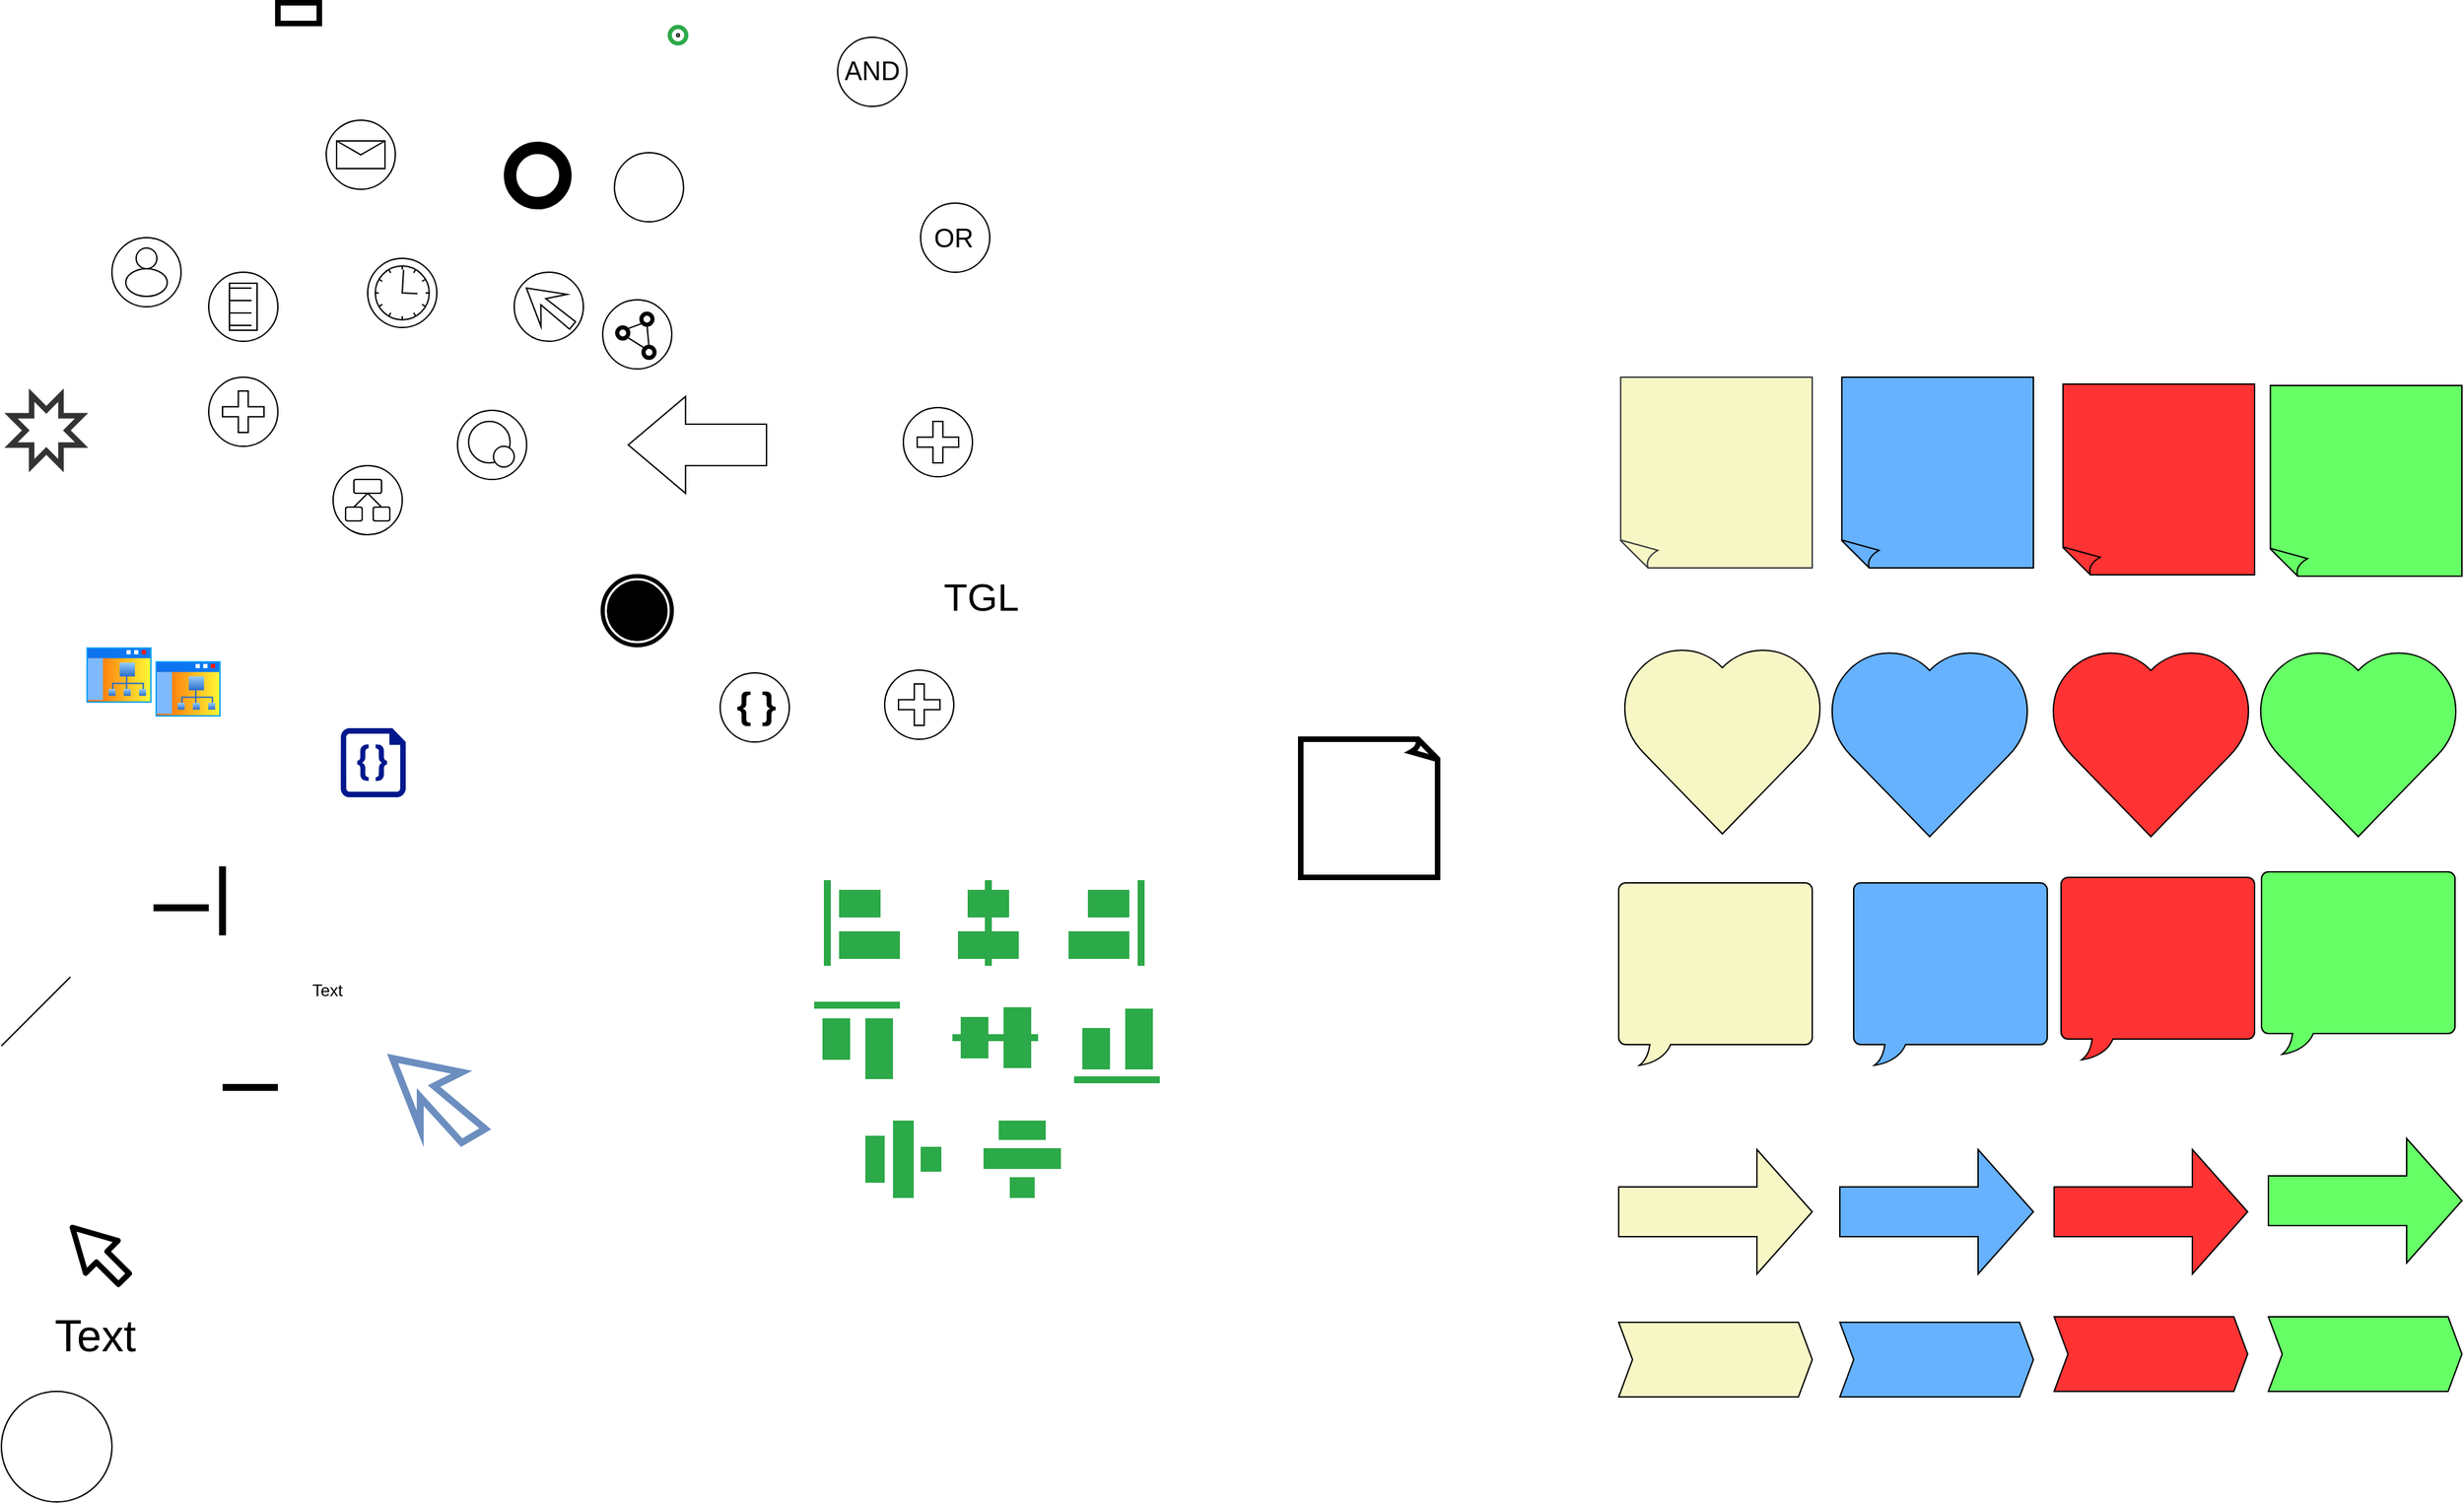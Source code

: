 <mxfile version="11.1.4" type="device"><diagram id="MKchFm_gCQzpG7gEIsij" name="Page-1"><mxGraphModel dx="1843" dy="1303" grid="1" gridSize="10" guides="1" tooltips="1" connect="1" arrows="1" fold="1" page="1" pageScale="1" pageWidth="2339" pageHeight="3300" background="none" math="0" shadow="0"><root><mxCell id="0"/><mxCell id="1" parent="0"/><mxCell id="wFlsKhFSELCTzYwG2YkQ-5" value="" style="shape=mxgraph.bpmn.shape;html=1;verticalLabelPosition=bottom;labelBackgroundColor=#ffffff;verticalAlign=top;align=center;perimeter=ellipsePerimeter;outlineConnect=0;outline=standard;symbol=general;" parent="1" vertex="1"><mxGeometry x="553.5" y="153.5" width="50" height="50" as="geometry"/></mxCell><mxCell id="wFlsKhFSELCTzYwG2YkQ-6" value="" style="shape=mxgraph.bpmn.shape;html=1;verticalLabelPosition=bottom;labelBackgroundColor=#ffffff;verticalAlign=top;align=center;perimeter=ellipsePerimeter;outlineConnect=0;outline=end;symbol=general;strokeWidth=3;" parent="1" vertex="1"><mxGeometry x="478" y="150" width="40" height="40" as="geometry"/></mxCell><mxCell id="wFlsKhFSELCTzYwG2YkQ-7" value="" style="shape=mxgraph.bpmn.shape;html=1;verticalLabelPosition=bottom;labelBackgroundColor=#ffffff;verticalAlign=top;align=center;perimeter=ellipsePerimeter;outlineConnect=0;outline=standard;symbol=message;" parent="1" vertex="1"><mxGeometry x="345" y="130" width="50" height="50" as="geometry"/></mxCell><mxCell id="wFlsKhFSELCTzYwG2YkQ-8" value="" style="shape=mxgraph.bpmn.shape;html=1;verticalLabelPosition=bottom;labelBackgroundColor=#ffffff;verticalAlign=top;align=center;perimeter=ellipsePerimeter;outlineConnect=0;outline=standard;symbol=timer;" parent="1" vertex="1"><mxGeometry x="375" y="230" width="50" height="50" as="geometry"/></mxCell><mxCell id="wFlsKhFSELCTzYwG2YkQ-11" value="" style="shape=mxgraph.bpmn.shape;html=1;verticalLabelPosition=bottom;labelBackgroundColor=#ffffff;verticalAlign=top;align=center;perimeter=ellipsePerimeter;outlineConnect=0;outline=end;symbol=terminate;" parent="1" vertex="1"><mxGeometry x="545" y="460" width="50" height="50" as="geometry"/></mxCell><mxCell id="wFlsKhFSELCTzYwG2YkQ-12" value="" style="shape=mxgraph.bpmn.shape;html=1;verticalLabelPosition=bottom;labelBackgroundColor=#ffffff;verticalAlign=top;align=center;perimeter=ellipsePerimeter;outlineConnect=0;outline=standard;symbol=general;" parent="1" vertex="1"><mxGeometry x="715" y="70" width="50" height="50" as="geometry"/></mxCell><mxCell id="wFlsKhFSELCTzYwG2YkQ-14" value="AND" style="text;html=1;strokeColor=none;fillColor=none;align=center;verticalAlign=middle;whiteSpace=wrap;rounded=0;fontSize=19;" parent="1" vertex="1"><mxGeometry x="720" y="85" width="40" height="20" as="geometry"/></mxCell><mxCell id="wFlsKhFSELCTzYwG2YkQ-15" value="" style="shape=mxgraph.bpmn.shape;html=1;verticalLabelPosition=bottom;labelBackgroundColor=#ffffff;verticalAlign=top;align=center;perimeter=ellipsePerimeter;outlineConnect=0;outline=standard;symbol=general;" parent="1" vertex="1"><mxGeometry x="775" y="190" width="50" height="50" as="geometry"/></mxCell><mxCell id="wFlsKhFSELCTzYwG2YkQ-16" value="OR" style="text;html=1;strokeColor=none;fillColor=none;align=center;verticalAlign=middle;whiteSpace=wrap;rounded=0;fontSize=19;" parent="1" vertex="1"><mxGeometry x="779" y="206" width="40" height="20" as="geometry"/></mxCell><mxCell id="wFlsKhFSELCTzYwG2YkQ-17" value="" style="shape=mxgraph.bpmn.shape;html=1;verticalLabelPosition=bottom;labelBackgroundColor=#ffffff;verticalAlign=top;align=center;perimeter=ellipsePerimeter;outlineConnect=0;outline=standard;symbol=general;" parent="1" vertex="1"><mxGeometry x="350" y="380" width="50" height="50" as="geometry"/></mxCell><mxCell id="wFlsKhFSELCTzYwG2YkQ-28" value="" style="shape=mxgraph.bpmn.shape;html=1;verticalLabelPosition=bottom;labelBackgroundColor=#ffffff;verticalAlign=top;align=center;perimeter=ellipsePerimeter;outlineConnect=0;outline=standard;symbol=general;" parent="1" vertex="1"><mxGeometry x="440" y="340" width="50" height="50" as="geometry"/></mxCell><mxCell id="wFlsKhFSELCTzYwG2YkQ-29" value="" style="shape=mxgraph.bpmn.shape;html=1;verticalLabelPosition=bottom;labelBackgroundColor=#ffffff;verticalAlign=top;align=center;perimeter=ellipsePerimeter;outlineConnect=0;outline=standard;symbol=general;" parent="1" vertex="1"><mxGeometry x="448" y="348" width="30" height="30" as="geometry"/></mxCell><mxCell id="wFlsKhFSELCTzYwG2YkQ-30" value="" style="shape=mxgraph.bpmn.shape;html=1;verticalLabelPosition=bottom;labelBackgroundColor=#ffffff;verticalAlign=top;align=center;perimeter=ellipsePerimeter;outlineConnect=0;outline=standard;symbol=general;" parent="1" vertex="1"><mxGeometry x="466" y="366" width="15" height="15" as="geometry"/></mxCell><mxCell id="wFlsKhFSELCTzYwG2YkQ-34" value="" style="aspect=fixed;perimeter=ellipsePerimeter;html=1;align=center;shadow=0;dashed=0;spacingTop=3;image;image=img/lib/active_directory/sub_site.svg;fontSize=19;" parent="1" vertex="1"><mxGeometry x="220" y="520" width="50" height="43" as="geometry"/></mxCell><mxCell id="wFlsKhFSELCTzYwG2YkQ-35" value="" style="aspect=fixed;perimeter=ellipsePerimeter;html=1;align=center;shadow=0;dashed=0;spacingTop=3;image;image=img/lib/active_directory/sub_site.svg;fontSize=19;" parent="1" vertex="1"><mxGeometry x="170" y="510" width="50" height="43" as="geometry"/></mxCell><mxCell id="wFlsKhFSELCTzYwG2YkQ-36" value="" style="rounded=1;whiteSpace=wrap;html=1;fontSize=19;" parent="1" vertex="1"><mxGeometry x="365" y="390" width="20" height="10" as="geometry"/></mxCell><mxCell id="wFlsKhFSELCTzYwG2YkQ-37" value="" style="rounded=1;whiteSpace=wrap;html=1;fontSize=19;" parent="1" vertex="1"><mxGeometry x="359" y="410" width="12" height="10" as="geometry"/></mxCell><mxCell id="wFlsKhFSELCTzYwG2YkQ-38" value="" style="rounded=1;whiteSpace=wrap;html=1;fontSize=19;" parent="1" vertex="1"><mxGeometry x="379" y="410" width="12" height="10" as="geometry"/></mxCell><mxCell id="wFlsKhFSELCTzYwG2YkQ-47" value="" style="endArrow=none;html=1;fontSize=19;entryX=0.5;entryY=1;entryDx=0;entryDy=0;exitX=0.5;exitY=0;exitDx=0;exitDy=0;" parent="1" source="wFlsKhFSELCTzYwG2YkQ-37" target="wFlsKhFSELCTzYwG2YkQ-36" edge="1"><mxGeometry width="50" height="50" relative="1" as="geometry"><mxPoint x="370" y="460" as="sourcePoint"/><mxPoint x="420" y="410" as="targetPoint"/><Array as="points"><mxPoint x="365" y="410"/></Array></mxGeometry></mxCell><mxCell id="wFlsKhFSELCTzYwG2YkQ-48" value="" style="endArrow=none;html=1;fontSize=19;exitX=0.5;exitY=0;exitDx=0;exitDy=0;" parent="1" source="wFlsKhFSELCTzYwG2YkQ-38" edge="1"><mxGeometry width="50" height="50" relative="1" as="geometry"><mxPoint x="375" y="420" as="sourcePoint"/><mxPoint x="375" y="400" as="targetPoint"/><Array as="points"/></mxGeometry></mxCell><mxCell id="wFlsKhFSELCTzYwG2YkQ-49" value="" style="shape=mxgraph.bpmn.shape;html=1;verticalLabelPosition=bottom;labelBackgroundColor=#ffffff;verticalAlign=top;align=center;perimeter=ellipsePerimeter;outlineConnect=0;outline=standard;symbol=general;" parent="1" vertex="1"><mxGeometry x="481" y="240" width="50" height="50" as="geometry"/></mxCell><mxCell id="wFlsKhFSELCTzYwG2YkQ-50" value="" style="shape=mxgraph.bpmn.shape;html=1;verticalLabelPosition=bottom;labelBackgroundColor=#ffffff;verticalAlign=top;align=center;perimeter=ellipsePerimeter;outlineConnect=0;outline=standard;symbol=general;" parent="1" vertex="1"><mxGeometry x="545" y="260" width="50" height="50" as="geometry"/></mxCell><mxCell id="wFlsKhFSELCTzYwG2YkQ-51" value="" style="shape=mxgraph.bpmn.shape;html=1;verticalLabelPosition=bottom;labelBackgroundColor=#ffffff;verticalAlign=top;align=center;perimeter=ellipsePerimeter;outlineConnect=0;outline=end;symbol=general;strokeWidth=1;" parent="1" vertex="1"><mxGeometry x="573" y="270" width="8" height="8" as="geometry"/></mxCell><mxCell id="wFlsKhFSELCTzYwG2YkQ-52" value="" style="shape=mxgraph.bpmn.shape;html=1;verticalLabelPosition=bottom;labelBackgroundColor=#ffffff;verticalAlign=top;align=center;perimeter=ellipsePerimeter;outlineConnect=0;outline=end;symbol=general;strokeWidth=1;" parent="1" vertex="1"><mxGeometry x="555.5" y="280" width="8" height="8" as="geometry"/></mxCell><mxCell id="wFlsKhFSELCTzYwG2YkQ-53" value="" style="shape=mxgraph.bpmn.shape;html=1;verticalLabelPosition=bottom;labelBackgroundColor=#ffffff;verticalAlign=top;align=center;perimeter=ellipsePerimeter;outlineConnect=0;outline=end;symbol=general;strokeWidth=1;" parent="1" vertex="1"><mxGeometry x="574.5" y="294" width="8" height="8" as="geometry"/></mxCell><mxCell id="wFlsKhFSELCTzYwG2YkQ-55" value="" style="endArrow=none;html=1;fontSize=19;entryX=0.5;entryY=1;entryDx=0;entryDy=0;exitX=0.5;exitY=0;exitDx=0;exitDy=0;" parent="1" source="wFlsKhFSELCTzYwG2YkQ-53" target="wFlsKhFSELCTzYwG2YkQ-51" edge="1"><mxGeometry width="50" height="50" relative="1" as="geometry"><mxPoint x="577" y="290" as="sourcePoint"/><mxPoint x="628.5" y="298" as="targetPoint"/></mxGeometry></mxCell><mxCell id="wFlsKhFSELCTzYwG2YkQ-56" value="" style="endArrow=none;html=1;fontSize=19;entryX=0.855;entryY=0.855;entryDx=0;entryDy=0;entryPerimeter=0;exitX=0.145;exitY=0.145;exitDx=0;exitDy=0;exitPerimeter=0;" parent="1" source="wFlsKhFSELCTzYwG2YkQ-53" target="wFlsKhFSELCTzYwG2YkQ-52" edge="1"><mxGeometry width="50" height="50" relative="1" as="geometry"><mxPoint x="580" y="300" as="sourcePoint"/><mxPoint x="587" y="288" as="targetPoint"/></mxGeometry></mxCell><mxCell id="wFlsKhFSELCTzYwG2YkQ-57" value="" style="endArrow=none;html=1;fontSize=19;entryX=0.145;entryY=0.855;entryDx=0;entryDy=0;exitX=0.855;exitY=0.145;exitDx=0;exitDy=0;exitPerimeter=0;entryPerimeter=0;" parent="1" source="wFlsKhFSELCTzYwG2YkQ-52" target="wFlsKhFSELCTzYwG2YkQ-51" edge="1"><mxGeometry width="50" height="50" relative="1" as="geometry"><mxPoint x="598.5" y="314" as="sourcePoint"/><mxPoint x="597" y="298" as="targetPoint"/></mxGeometry></mxCell><mxCell id="wFlsKhFSELCTzYwG2YkQ-60" value="" style="html=1;shadow=0;dashed=0;align=center;verticalAlign=middle;shape=mxgraph.arrows2.arrow;dy=0.57;dx=41.43;flipH=1;notch=0;strokeWidth=1;fontSize=19;" parent="1" vertex="1"><mxGeometry x="563.5" y="330" width="100" height="70" as="geometry"/></mxCell><mxCell id="wFlsKhFSELCTzYwG2YkQ-61" value="" style="html=1;shadow=0;dashed=0;align=center;verticalAlign=middle;shape=mxgraph.arrows2.stylisedArrow;dy=0.81;dx=15.77;notch=0;feather=0.77;strokeWidth=1;fontSize=19;rotation=-141;" parent="1" vertex="1"><mxGeometry x="485" y="250" width="43" height="30" as="geometry"/></mxCell><mxCell id="FpRbj6U2jyHxAdm39Giw-1" value="" style="verticalLabelPosition=bottom;verticalAlign=top;html=1;shape=mxgraph.basic.rect;fillColor2=none;strokeWidth=4;size=20;indent=5;" parent="1" vertex="1"><mxGeometry x="310" y="45" width="30" height="15" as="geometry"/></mxCell><mxCell id="FpRbj6U2jyHxAdm39Giw-2" value="" style="verticalLabelPosition=bottom;verticalAlign=top;html=1;shape=mxgraph.basic.8_point_star;strokeColor=#333333;fillColor=none;rotation=90;strokeWidth=4;" parent="1" vertex="1"><mxGeometry x="117" y="329" width="51" height="51" as="geometry"/></mxCell><mxCell id="XHwcnatwrg4kesOlr2tK-1" value="" style="pointerEvents=1;shadow=0;dashed=0;html=1;strokeColor=none;labelPosition=center;verticalLabelPosition=bottom;verticalAlign=top;align=center;shape=mxgraph.azure.code_file;fillColor=#00188D;" parent="1" vertex="1"><mxGeometry x="355.5" y="570" width="47" height="50" as="geometry"/></mxCell><mxCell id="XHwcnatwrg4kesOlr2tK-2" value="" style="shape=mxgraph.bpmn.shape;html=1;verticalLabelPosition=bottom;labelBackgroundColor=#ffffff;verticalAlign=top;align=center;perimeter=ellipsePerimeter;outlineConnect=0;outline=standard;symbol=parallelMultiple;" parent="1" vertex="1"><mxGeometry x="749" y="528" width="50" height="50" as="geometry"/></mxCell><mxCell id="XHwcnatwrg4kesOlr2tK-3" value="" style="shape=mxgraph.bpmn.shape;html=1;verticalLabelPosition=bottom;labelBackgroundColor=#ffffff;verticalAlign=top;align=center;perimeter=ellipsePerimeter;outlineConnect=0;outline=standard;symbol=general;" parent="1" vertex="1"><mxGeometry x="630" y="530" width="50" height="50" as="geometry"/></mxCell><mxCell id="XHwcnatwrg4kesOlr2tK-4" value="&lt;font style=&quot;font-size: 27px&quot;&gt;&lt;b&gt;{ }&lt;/b&gt;&lt;/font&gt;" style="text;html=1;resizable=0;points=[];autosize=1;align=left;verticalAlign=top;spacingTop=-4;" parent="1" vertex="1"><mxGeometry x="640" y="535" width="40" height="20" as="geometry"/></mxCell><mxCell id="d6dchXDR6YoKT2j-TZnI-1" value="Text" style="text;strokeColor=none;fillColor=none;align=center;verticalAlign=middle;whiteSpace=wrap;rounded=0;fontSize=32;spacing=0;" parent="1" vertex="1"><mxGeometry x="147.5" y="1000" width="60" height="20" as="geometry"/></mxCell><mxCell id="pP2XcOLntJb8wez1SpZY-1" value="" style="endArrow=none;html=1;fontSize=28;strokeWidth=5;" parent="1" edge="1"><mxGeometry width="50" height="50" relative="1" as="geometry"><mxPoint x="220" y="700" as="sourcePoint"/><mxPoint x="260" y="700" as="targetPoint"/></mxGeometry></mxCell><mxCell id="pP2XcOLntJb8wez1SpZY-2" value="" style="endArrow=none;html=1;fontSize=28;strokeWidth=5;" parent="1" edge="1"><mxGeometry width="50" height="50" relative="1" as="geometry"><mxPoint x="270" y="670" as="sourcePoint"/><mxPoint x="270" y="720" as="targetPoint"/></mxGeometry></mxCell><mxCell id="pP2XcOLntJb8wez1SpZY-3" value="TGL" style="text;html=1;strokeColor=none;fillColor=none;align=center;verticalAlign=middle;whiteSpace=wrap;rounded=0;fontSize=28;" parent="1" vertex="1"><mxGeometry x="769" y="450" width="100" height="50" as="geometry"/></mxCell><mxCell id="wFlsKhFSELCTzYwG2YkQ-9" value="" style="shape=mxgraph.bpmn.shape;html=1;verticalLabelPosition=bottom;labelBackgroundColor=#ffffff;verticalAlign=top;align=center;perimeter=ellipsePerimeter;outlineConnect=0;outline=standard;symbol=conditional;" parent="1" vertex="1"><mxGeometry x="260" y="240" width="50" height="50" as="geometry"/></mxCell><mxCell id="wFlsKhFSELCTzYwG2YkQ-10" value="" style="shape=mxgraph.bpmn.shape;html=1;verticalLabelPosition=bottom;labelBackgroundColor=#ffffff;verticalAlign=top;align=center;perimeter=ellipsePerimeter;outlineConnect=0;outline=standard;symbol=parallelMultiple;" parent="1" vertex="1"><mxGeometry x="260" y="316" width="50" height="50" as="geometry"/></mxCell><mxCell id="wFlsKhFSELCTzYwG2YkQ-31" value="" style="shape=mxgraph.bpmn.shape;html=1;verticalLabelPosition=bottom;labelBackgroundColor=#ffffff;verticalAlign=top;align=center;perimeter=ellipsePerimeter;outlineConnect=0;outline=standard;symbol=general;" parent="1" vertex="1"><mxGeometry x="190" y="215" width="50" height="50" as="geometry"/></mxCell><mxCell id="wFlsKhFSELCTzYwG2YkQ-32" value="" style="shape=mxgraph.bpmn.shape;html=1;verticalLabelPosition=bottom;labelBackgroundColor=#ffffff;verticalAlign=top;align=center;perimeter=ellipsePerimeter;outlineConnect=0;outline=standard;symbol=general;" parent="1" vertex="1"><mxGeometry x="207.5" y="222.5" width="15" height="15" as="geometry"/></mxCell><mxCell id="wFlsKhFSELCTzYwG2YkQ-33" value="" style="shape=mxgraph.bpmn.shape;html=1;verticalLabelPosition=bottom;labelBackgroundColor=#ffffff;verticalAlign=top;align=center;perimeter=ellipsePerimeter;outlineConnect=0;outline=standard;symbol=general;" parent="1" vertex="1"><mxGeometry x="200" y="237.5" width="30" height="20" as="geometry"/></mxCell><mxCell id="5aPK8WfyJt09AZq83wBr-3" value="" style="endArrow=none;html=1;" parent="1" edge="1"><mxGeometry width="50" height="50" relative="1" as="geometry"><mxPoint x="110" y="800" as="sourcePoint"/><mxPoint x="160" y="750" as="targetPoint"/></mxGeometry></mxCell><mxCell id="5aPK8WfyJt09AZq83wBr-33" value="" style="rounded=0;whiteSpace=wrap;html=1;fillColor=#2CA949;strokeWidth=4;strokeColor=#2CA949;" parent="1" vertex="1"><mxGeometry x="718" y="689" width="26" height="16" as="geometry"/></mxCell><mxCell id="5aPK8WfyJt09AZq83wBr-34" value="" style="rounded=0;whiteSpace=wrap;html=1;fillColor=#2CA949;strokeWidth=4;strokeColor=#2CA949;" parent="1" vertex="1"><mxGeometry x="718" y="719" width="40" height="16" as="geometry"/></mxCell><mxCell id="5aPK8WfyJt09AZq83wBr-36" value="" style="rounded=0;whiteSpace=wrap;html=1;fillColor=#2CA949;strokeWidth=4;strokeColor=#2CA949;" parent="1" vertex="1"><mxGeometry x="707" y="682" width="1" height="58" as="geometry"/></mxCell><mxCell id="5aPK8WfyJt09AZq83wBr-37" value="" style="rounded=0;whiteSpace=wrap;html=1;fillColor=#2CA949;strokeWidth=4;strokeColor=#2CA949;" parent="1" vertex="1"><mxGeometry x="811" y="689" width="26" height="16" as="geometry"/></mxCell><mxCell id="5aPK8WfyJt09AZq83wBr-38" value="" style="rounded=0;whiteSpace=wrap;html=1;fillColor=#2CA949;strokeWidth=4;strokeColor=#2CA949;" parent="1" vertex="1"><mxGeometry x="804" y="719" width="40" height="16" as="geometry"/></mxCell><mxCell id="5aPK8WfyJt09AZq83wBr-39" value="" style="rounded=0;whiteSpace=wrap;html=1;fillColor=#2CA949;strokeWidth=4;strokeColor=#2CA949;" parent="1" vertex="1"><mxGeometry x="823.5" y="682" width="1" height="58" as="geometry"/></mxCell><mxCell id="5aPK8WfyJt09AZq83wBr-40" value="" style="rounded=0;whiteSpace=wrap;html=1;fillColor=#2CA949;strokeWidth=4;strokeColor=#2CA949;" parent="1" vertex="1"><mxGeometry x="898" y="689" width="26" height="16" as="geometry"/></mxCell><mxCell id="5aPK8WfyJt09AZq83wBr-41" value="" style="rounded=0;whiteSpace=wrap;html=1;fillColor=#2CA949;strokeWidth=4;strokeColor=#2CA949;" parent="1" vertex="1"><mxGeometry x="884" y="719" width="40" height="16" as="geometry"/></mxCell><mxCell id="5aPK8WfyJt09AZq83wBr-42" value="" style="rounded=0;whiteSpace=wrap;html=1;fillColor=#2CA949;strokeWidth=4;strokeColor=#2CA949;" parent="1" vertex="1"><mxGeometry x="934" y="682" width="1" height="58" as="geometry"/></mxCell><mxCell id="5aPK8WfyJt09AZq83wBr-43" value="" style="rounded=0;whiteSpace=wrap;html=1;fillColor=#2CA949;strokeWidth=4;strokeColor=#2CA949;direction=south;" parent="1" vertex="1"><mxGeometry x="706" y="782.0" width="16" height="26" as="geometry"/></mxCell><mxCell id="5aPK8WfyJt09AZq83wBr-44" value="" style="rounded=0;whiteSpace=wrap;html=1;fillColor=#2CA949;strokeWidth=4;strokeColor=#2CA949;direction=south;" parent="1" vertex="1"><mxGeometry x="737" y="782" width="16" height="40" as="geometry"/></mxCell><mxCell id="5aPK8WfyJt09AZq83wBr-45" value="" style="rounded=0;whiteSpace=wrap;html=1;fillColor=#2CA949;strokeWidth=4;strokeColor=#2CA949;direction=south;" parent="1" vertex="1"><mxGeometry x="700" y="770" width="58" height="1" as="geometry"/></mxCell><mxCell id="5aPK8WfyJt09AZq83wBr-46" value="" style="rounded=0;whiteSpace=wrap;html=1;fillColor=#2CA949;strokeWidth=4;strokeColor=#2CA949;direction=south;" parent="1" vertex="1"><mxGeometry x="806" y="781.0" width="16" height="26" as="geometry"/></mxCell><mxCell id="5aPK8WfyJt09AZq83wBr-47" value="" style="rounded=0;whiteSpace=wrap;html=1;fillColor=#2CA949;strokeWidth=4;strokeColor=#2CA949;direction=south;" parent="1" vertex="1"><mxGeometry x="837" y="774.0" width="16" height="40" as="geometry"/></mxCell><mxCell id="5aPK8WfyJt09AZq83wBr-48" value="" style="rounded=0;whiteSpace=wrap;html=1;fillColor=#2CA949;strokeWidth=4;strokeColor=#2CA949;direction=south;" parent="1" vertex="1"><mxGeometry x="800" y="793.5" width="58" height="1" as="geometry"/></mxCell><mxCell id="5aPK8WfyJt09AZq83wBr-49" value="" style="rounded=0;whiteSpace=wrap;html=1;fillColor=#2CA949;strokeWidth=4;strokeColor=#2CA949;direction=south;" parent="1" vertex="1"><mxGeometry x="894" y="789.0" width="16" height="26" as="geometry"/></mxCell><mxCell id="5aPK8WfyJt09AZq83wBr-50" value="" style="rounded=0;whiteSpace=wrap;html=1;fillColor=#2CA949;strokeWidth=4;strokeColor=#2CA949;direction=south;" parent="1" vertex="1"><mxGeometry x="925" y="775.0" width="16" height="40" as="geometry"/></mxCell><mxCell id="5aPK8WfyJt09AZq83wBr-51" value="" style="rounded=0;whiteSpace=wrap;html=1;fillColor=#2CA949;strokeWidth=4;strokeColor=#2CA949;direction=south;" parent="1" vertex="1"><mxGeometry x="888" y="824.0" width="58" height="1" as="geometry"/></mxCell><mxCell id="5aPK8WfyJt09AZq83wBr-52" value="" style="rounded=0;whiteSpace=wrap;html=1;fillColor=#2CA949;strokeWidth=4;strokeColor=#2CA949;direction=south;" parent="1" vertex="1"><mxGeometry x="737" y="867.0" width="10" height="30" as="geometry"/></mxCell><mxCell id="5aPK8WfyJt09AZq83wBr-53" value="" style="rounded=0;whiteSpace=wrap;html=1;fillColor=#2CA949;strokeWidth=4;strokeColor=#2CA949;direction=south;" parent="1" vertex="1"><mxGeometry x="757" y="856" width="11" height="52" as="geometry"/></mxCell><mxCell id="5aPK8WfyJt09AZq83wBr-54" value="" style="rounded=0;whiteSpace=wrap;html=1;fillColor=#2CA949;strokeWidth=4;strokeColor=#2CA949;direction=south;" parent="1" vertex="1"><mxGeometry x="777" y="875" width="11" height="14" as="geometry"/></mxCell><mxCell id="5aPK8WfyJt09AZq83wBr-55" value="" style="rounded=0;whiteSpace=wrap;html=1;fillColor=#2CA949;strokeWidth=4;strokeColor=#2CA949;direction=west;" parent="1" vertex="1"><mxGeometry x="833.5" y="856.0" width="30" height="10" as="geometry"/></mxCell><mxCell id="5aPK8WfyJt09AZq83wBr-56" value="" style="rounded=0;whiteSpace=wrap;html=1;fillColor=#2CA949;strokeWidth=4;strokeColor=#2CA949;direction=west;" parent="1" vertex="1"><mxGeometry x="822.5" y="876" width="52" height="11" as="geometry"/></mxCell><mxCell id="5aPK8WfyJt09AZq83wBr-57" value="" style="rounded=0;whiteSpace=wrap;html=1;fillColor=#2CA949;strokeWidth=4;strokeColor=#2CA949;direction=west;" parent="1" vertex="1"><mxGeometry x="841.5" y="897" width="14" height="11" as="geometry"/></mxCell><mxCell id="5aPK8WfyJt09AZq83wBr-58" value="" style="endArrow=none;html=1;fontSize=28;strokeWidth=5;" parent="1" edge="1"><mxGeometry width="50" height="50" relative="1" as="geometry"><mxPoint x="270" y="830" as="sourcePoint"/><mxPoint x="310" y="830" as="targetPoint"/></mxGeometry></mxCell><mxCell id="5aPK8WfyJt09AZq83wBr-59" value="" style="endArrow=none;html=1;fontSize=28;strokeWidth=5;rounded=0;fillColor=#dae8fc;strokeColor=#6c8ebf;" parent="1" edge="1"><mxGeometry width="50" height="50" relative="1" as="geometry"><mxPoint x="413" y="849" as="sourcePoint"/><mxPoint x="413" y="849" as="targetPoint"/><Array as="points"><mxPoint x="413" y="837"/><mxPoint x="443" y="870"/><mxPoint x="460" y="860"/><mxPoint x="423" y="829"/><mxPoint x="443" y="819"/><mxPoint x="393" y="809"/><mxPoint x="413" y="860"/></Array></mxGeometry></mxCell><mxCell id="5aPK8WfyJt09AZq83wBr-60" value="Text" style="text;html=1;resizable=0;points=[];autosize=1;align=left;verticalAlign=top;spacingTop=-4;" parent="1" vertex="1"><mxGeometry x="333" y="750" width="40" height="20" as="geometry"/></mxCell><mxCell id="5aPK8WfyJt09AZq83wBr-61" value="" style="shape=flexArrow;endArrow=classic;html=1;strokeWidth=4;fillColor=#FFFFFF;width=8;endSize=8.67;endWidth=18;" parent="1" edge="1"><mxGeometry width="50" height="50" relative="1" as="geometry"><mxPoint x="200" y="970" as="sourcePoint"/><mxPoint x="160" y="930" as="targetPoint"/></mxGeometry></mxCell><mxCell id="63IfhXIY2-Oh20F-ue01-1" value="" style="shape=mxgraph.bpmn.shape;html=1;verticalLabelPosition=bottom;verticalAlign=middle;align=center;perimeter=ellipsePerimeter;outlineConnect=0;outline=end;symbol=general;strokeWidth=1;fillColor=none;strokeColor=#2CA949;fontColor=#000000;rounded=0;" vertex="1" parent="1"><mxGeometry x="593.5" y="62.5" width="12" height="12" as="geometry"/></mxCell><mxCell id="63IfhXIY2-Oh20F-ue01-2" value="" style="shape=mxgraph.bpmn.shape;html=1;verticalLabelPosition=bottom;labelBackgroundColor=#ffffff;verticalAlign=top;align=center;perimeter=ellipsePerimeter;outlineConnect=0;outline=standard;symbol=parallelMultiple;" vertex="1" parent="1"><mxGeometry x="762.5" y="338" width="50" height="50" as="geometry"/></mxCell><mxCell id="63IfhXIY2-Oh20F-ue01-3" value="" style="ellipse;whiteSpace=wrap;html=1;aspect=fixed;strokeWidth=1;fillColor=none;" vertex="1" parent="1"><mxGeometry x="110" y="1050" width="80" height="80" as="geometry"/></mxCell><mxCell id="63IfhXIY2-Oh20F-ue01-4" value="" style="ellipse;whiteSpace=wrap;html=1;aspect=fixed;strokeWidth=1;fillColor=none;" vertex="1" parent="1"><mxGeometry x="598.5" y="67.5" width="2" height="2" as="geometry"/></mxCell><mxCell id="63IfhXIY2-Oh20F-ue01-6" value="" style="whiteSpace=wrap;html=1;shape=mxgraph.basic.document;strokeWidth=1;fillColor=#66B2FF;rotation=-180;" vertex="1" parent="1"><mxGeometry x="1440" y="316" width="140" height="138" as="geometry"/></mxCell><mxCell id="63IfhXIY2-Oh20F-ue01-7" value="" style="whiteSpace=wrap;html=1;shape=mxgraph.basic.document;strokeWidth=4;fillColor=#ffffff;" vertex="1" parent="1"><mxGeometry x="1050" y="578" width="100" height="100" as="geometry"/></mxCell><mxCell id="63IfhXIY2-Oh20F-ue01-8" value="" style="whiteSpace=wrap;html=1;shape=mxgraph.basic.document;strokeWidth=1;fillColor=#F7F7C6;rotation=-180;strokeColor=#36393d;" vertex="1" parent="1"><mxGeometry x="1280" y="316" width="140" height="138" as="geometry"/></mxCell><mxCell id="63IfhXIY2-Oh20F-ue01-9" value="" style="whiteSpace=wrap;html=1;shape=mxgraph.basic.document;strokeWidth=1;fillColor=#FF3333;rotation=-180;" vertex="1" parent="1"><mxGeometry x="1600" y="321" width="140" height="138" as="geometry"/></mxCell><mxCell id="63IfhXIY2-Oh20F-ue01-10" value="" style="whiteSpace=wrap;html=1;shape=mxgraph.basic.document;strokeWidth=1;fillColor=#66FF66;rotation=-180;" vertex="1" parent="1"><mxGeometry x="1750" y="322" width="140" height="138" as="geometry"/></mxCell><mxCell id="63IfhXIY2-Oh20F-ue01-11" value="" style="verticalLabelPosition=bottom;verticalAlign=top;html=1;shape=mxgraph.basic.heart;strokeWidth=1;fillColor=#F7F7C6;" vertex="1" parent="1"><mxGeometry x="1280" y="509.5" width="150" height="137" as="geometry"/></mxCell><mxCell id="63IfhXIY2-Oh20F-ue01-12" value="" style="whiteSpace=wrap;html=1;shape=mxgraph.basic.roundRectCallout;dx=30;dy=15;size=5;boundedLbl=1;strokeWidth=1;fillColor=#F7F7C6;verticalAlign=top;" vertex="1" parent="1"><mxGeometry x="1280" y="682" width="140" height="132" as="geometry"/></mxCell><mxCell id="63IfhXIY2-Oh20F-ue01-13" value="" style="html=1;align=center;verticalAlign=top;shape=mxgraph.arrows2.arrow;dy=0;dx=10;notch=10;strokeWidth=1;fillColor=#F7F7C6;" vertex="1" parent="1"><mxGeometry x="1280" y="1000" width="140" height="54" as="geometry"/></mxCell><mxCell id="63IfhXIY2-Oh20F-ue01-15" value="" style="html=1;align=center;verticalAlign=top;shape=mxgraph.arrows2.arrow;dy=0.6;dx=40;notch=0;strokeWidth=1;fillColor=#F7F7C6;" vertex="1" parent="1"><mxGeometry x="1280" y="875" width="140" height="90" as="geometry"/></mxCell><mxCell id="63IfhXIY2-Oh20F-ue01-16" value="" style="verticalLabelPosition=bottom;verticalAlign=top;html=1;shape=mxgraph.basic.heart;strokeWidth=1;fillColor=#66B2FF;" vertex="1" parent="1"><mxGeometry x="1430" y="511.5" width="150" height="137" as="geometry"/></mxCell><mxCell id="63IfhXIY2-Oh20F-ue01-17" value="" style="verticalLabelPosition=bottom;verticalAlign=top;html=1;shape=mxgraph.basic.heart;strokeWidth=1;fillColor=#FF3333;" vertex="1" parent="1"><mxGeometry x="1590" y="511.5" width="150" height="137" as="geometry"/></mxCell><mxCell id="63IfhXIY2-Oh20F-ue01-18" value="" style="verticalLabelPosition=bottom;verticalAlign=top;html=1;shape=mxgraph.basic.heart;strokeWidth=1;fillColor=#66FF66;" vertex="1" parent="1"><mxGeometry x="1740" y="511.5" width="150" height="137" as="geometry"/></mxCell><mxCell id="63IfhXIY2-Oh20F-ue01-19" value="" style="whiteSpace=wrap;html=1;shape=mxgraph.basic.roundRectCallout;dx=30;dy=15;size=5;boundedLbl=1;strokeWidth=1;fillColor=#66B2FF;verticalAlign=top;" vertex="1" parent="1"><mxGeometry x="1450" y="682" width="140" height="132" as="geometry"/></mxCell><mxCell id="63IfhXIY2-Oh20F-ue01-20" value="" style="whiteSpace=wrap;html=1;shape=mxgraph.basic.roundRectCallout;dx=30;dy=15;size=5;boundedLbl=1;strokeWidth=1;fillColor=#FF3333;" vertex="1" parent="1"><mxGeometry x="1600" y="678" width="140" height="132" as="geometry"/></mxCell><mxCell id="63IfhXIY2-Oh20F-ue01-21" value="" style="whiteSpace=wrap;html=1;shape=mxgraph.basic.roundRectCallout;dx=30;dy=15;size=5;boundedLbl=1;strokeWidth=1;fillColor=#66FF66;" vertex="1" parent="1"><mxGeometry x="1745" y="674" width="140" height="132" as="geometry"/></mxCell><mxCell id="63IfhXIY2-Oh20F-ue01-22" value="" style="html=1;align=center;verticalAlign=top;shape=mxgraph.arrows2.arrow;dy=0.6;dx=40;notch=0;strokeWidth=1;fillColor=#66B2FF;" vertex="1" parent="1"><mxGeometry x="1440" y="875" width="140" height="90" as="geometry"/></mxCell><mxCell id="63IfhXIY2-Oh20F-ue01-23" value="" style="html=1;shadow=0;dashed=0;align=center;verticalAlign=middle;shape=mxgraph.arrows2.arrow;dy=0.6;dx=40;notch=0;strokeWidth=1;fillColor=#FF3333;" vertex="1" parent="1"><mxGeometry x="1595" y="875" width="140" height="90" as="geometry"/></mxCell><mxCell id="63IfhXIY2-Oh20F-ue01-24" value="" style="html=1;shadow=0;dashed=0;align=center;verticalAlign=middle;shape=mxgraph.arrows2.arrow;dy=0.6;dx=40;notch=0;strokeWidth=1;fillColor=#66FF66;" vertex="1" parent="1"><mxGeometry x="1750" y="867" width="140" height="90" as="geometry"/></mxCell><mxCell id="63IfhXIY2-Oh20F-ue01-25" value="" style="html=1;align=center;verticalAlign=top;shape=mxgraph.arrows2.arrow;dy=0;dx=10;notch=10;strokeWidth=1;fillColor=#66B2FF;" vertex="1" parent="1"><mxGeometry x="1440" y="1000" width="140" height="54" as="geometry"/></mxCell><mxCell id="63IfhXIY2-Oh20F-ue01-26" value="" style="html=1;shadow=0;dashed=0;align=center;verticalAlign=middle;shape=mxgraph.arrows2.arrow;dy=0;dx=10;notch=10;strokeWidth=1;fillColor=#FF3333;" vertex="1" parent="1"><mxGeometry x="1595" y="996" width="140" height="54" as="geometry"/></mxCell><mxCell id="63IfhXIY2-Oh20F-ue01-27" value="" style="html=1;shadow=0;dashed=0;align=center;verticalAlign=middle;shape=mxgraph.arrows2.arrow;dy=0;dx=10;notch=10;strokeWidth=1;fillColor=#66FF66;" vertex="1" parent="1"><mxGeometry x="1750" y="996" width="140" height="54" as="geometry"/></mxCell></root></mxGraphModel></diagram></mxfile>